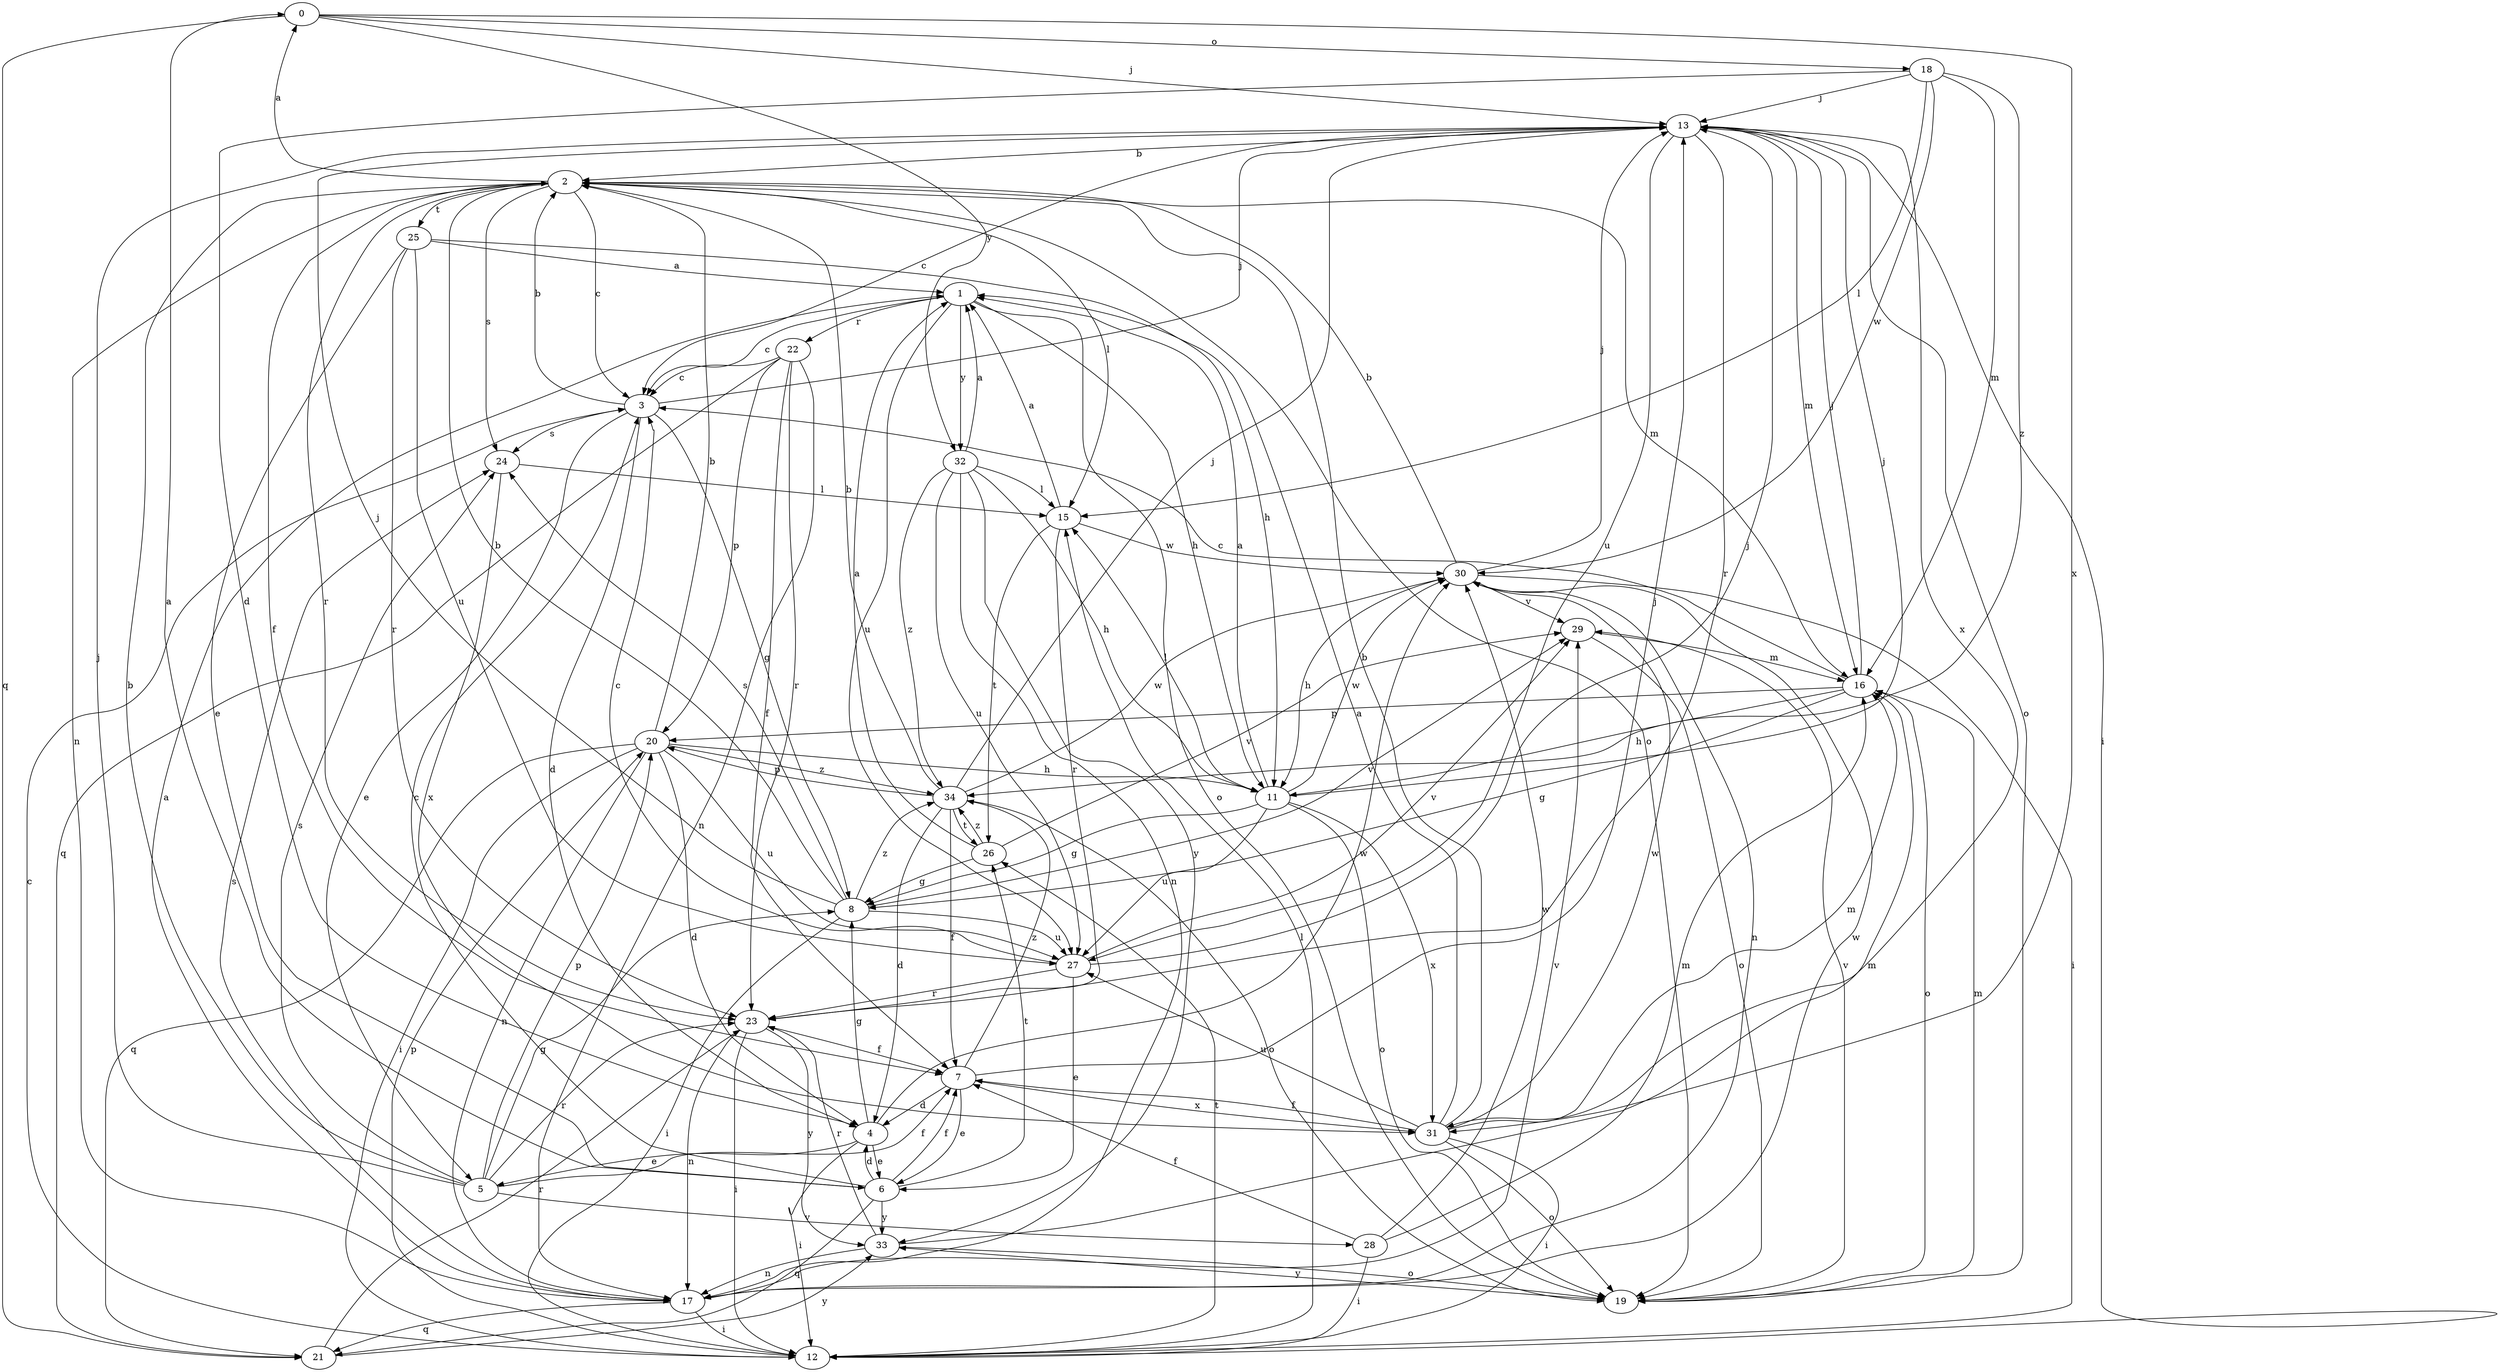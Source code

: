 strict digraph  {
0;
1;
2;
3;
4;
5;
6;
7;
8;
11;
12;
13;
15;
16;
17;
18;
19;
20;
21;
22;
23;
24;
25;
26;
27;
28;
29;
30;
31;
32;
33;
34;
0 -> 13  [label=j];
0 -> 18  [label=o];
0 -> 21  [label=q];
0 -> 31  [label=x];
0 -> 32  [label=y];
1 -> 3  [label=c];
1 -> 11  [label=h];
1 -> 19  [label=o];
1 -> 22  [label=r];
1 -> 27  [label=u];
1 -> 32  [label=y];
2 -> 0  [label=a];
2 -> 3  [label=c];
2 -> 7  [label=f];
2 -> 15  [label=l];
2 -> 16  [label=m];
2 -> 17  [label=n];
2 -> 19  [label=o];
2 -> 23  [label=r];
2 -> 24  [label=s];
2 -> 25  [label=t];
3 -> 2  [label=b];
3 -> 4  [label=d];
3 -> 5  [label=e];
3 -> 8  [label=g];
3 -> 13  [label=j];
3 -> 24  [label=s];
4 -> 5  [label=e];
4 -> 6  [label=e];
4 -> 8  [label=g];
4 -> 12  [label=i];
4 -> 30  [label=w];
5 -> 2  [label=b];
5 -> 7  [label=f];
5 -> 8  [label=g];
5 -> 13  [label=j];
5 -> 20  [label=p];
5 -> 23  [label=r];
5 -> 24  [label=s];
5 -> 28  [label=v];
6 -> 0  [label=a];
6 -> 3  [label=c];
6 -> 4  [label=d];
6 -> 7  [label=f];
6 -> 21  [label=q];
6 -> 26  [label=t];
6 -> 33  [label=y];
7 -> 4  [label=d];
7 -> 6  [label=e];
7 -> 13  [label=j];
7 -> 31  [label=x];
7 -> 34  [label=z];
8 -> 2  [label=b];
8 -> 12  [label=i];
8 -> 13  [label=j];
8 -> 24  [label=s];
8 -> 27  [label=u];
8 -> 29  [label=v];
8 -> 34  [label=z];
11 -> 1  [label=a];
11 -> 8  [label=g];
11 -> 13  [label=j];
11 -> 15  [label=l];
11 -> 19  [label=o];
11 -> 27  [label=u];
11 -> 30  [label=w];
11 -> 31  [label=x];
12 -> 3  [label=c];
12 -> 15  [label=l];
12 -> 20  [label=p];
12 -> 26  [label=t];
13 -> 2  [label=b];
13 -> 3  [label=c];
13 -> 12  [label=i];
13 -> 16  [label=m];
13 -> 19  [label=o];
13 -> 23  [label=r];
13 -> 27  [label=u];
13 -> 31  [label=x];
15 -> 1  [label=a];
15 -> 23  [label=r];
15 -> 26  [label=t];
15 -> 30  [label=w];
16 -> 3  [label=c];
16 -> 8  [label=g];
16 -> 11  [label=h];
16 -> 13  [label=j];
16 -> 19  [label=o];
16 -> 20  [label=p];
17 -> 1  [label=a];
17 -> 12  [label=i];
17 -> 21  [label=q];
17 -> 24  [label=s];
17 -> 29  [label=v];
17 -> 30  [label=w];
18 -> 4  [label=d];
18 -> 13  [label=j];
18 -> 15  [label=l];
18 -> 16  [label=m];
18 -> 30  [label=w];
18 -> 34  [label=z];
19 -> 16  [label=m];
19 -> 29  [label=v];
19 -> 33  [label=y];
20 -> 2  [label=b];
20 -> 4  [label=d];
20 -> 11  [label=h];
20 -> 12  [label=i];
20 -> 17  [label=n];
20 -> 21  [label=q];
20 -> 27  [label=u];
20 -> 34  [label=z];
21 -> 23  [label=r];
21 -> 33  [label=y];
22 -> 3  [label=c];
22 -> 7  [label=f];
22 -> 17  [label=n];
22 -> 20  [label=p];
22 -> 21  [label=q];
22 -> 23  [label=r];
23 -> 7  [label=f];
23 -> 12  [label=i];
23 -> 17  [label=n];
23 -> 33  [label=y];
24 -> 15  [label=l];
24 -> 31  [label=x];
25 -> 1  [label=a];
25 -> 6  [label=e];
25 -> 11  [label=h];
25 -> 23  [label=r];
25 -> 27  [label=u];
26 -> 1  [label=a];
26 -> 8  [label=g];
26 -> 29  [label=v];
26 -> 34  [label=z];
27 -> 3  [label=c];
27 -> 6  [label=e];
27 -> 13  [label=j];
27 -> 23  [label=r];
27 -> 29  [label=v];
28 -> 7  [label=f];
28 -> 12  [label=i];
28 -> 16  [label=m];
28 -> 30  [label=w];
29 -> 16  [label=m];
29 -> 19  [label=o];
30 -> 2  [label=b];
30 -> 11  [label=h];
30 -> 12  [label=i];
30 -> 13  [label=j];
30 -> 17  [label=n];
30 -> 29  [label=v];
31 -> 1  [label=a];
31 -> 2  [label=b];
31 -> 7  [label=f];
31 -> 12  [label=i];
31 -> 16  [label=m];
31 -> 19  [label=o];
31 -> 27  [label=u];
31 -> 30  [label=w];
32 -> 1  [label=a];
32 -> 11  [label=h];
32 -> 15  [label=l];
32 -> 17  [label=n];
32 -> 27  [label=u];
32 -> 33  [label=y];
32 -> 34  [label=z];
33 -> 16  [label=m];
33 -> 17  [label=n];
33 -> 19  [label=o];
33 -> 23  [label=r];
34 -> 2  [label=b];
34 -> 4  [label=d];
34 -> 7  [label=f];
34 -> 13  [label=j];
34 -> 19  [label=o];
34 -> 20  [label=p];
34 -> 26  [label=t];
34 -> 30  [label=w];
}

